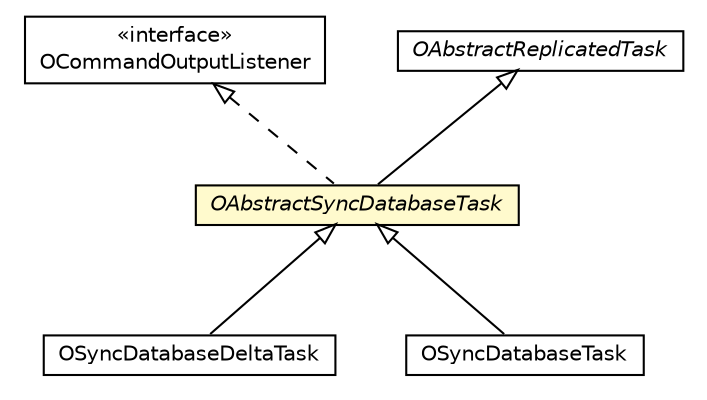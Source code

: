 #!/usr/local/bin/dot
#
# Class diagram 
# Generated by UMLGraph version R5_6-24-gf6e263 (http://www.umlgraph.org/)
#

digraph G {
	edge [fontname="Helvetica",fontsize=10,labelfontname="Helvetica",labelfontsize=10];
	node [fontname="Helvetica",fontsize=10,shape=plaintext];
	nodesep=0.25;
	ranksep=0.5;
	// com.orientechnologies.orient.core.command.OCommandOutputListener
	c567491 [label=<<table title="com.orientechnologies.orient.core.command.OCommandOutputListener" border="0" cellborder="1" cellspacing="0" cellpadding="2" port="p" href="../../../../core/command/OCommandOutputListener.html">
		<tr><td><table border="0" cellspacing="0" cellpadding="1">
<tr><td align="center" balign="center"> &#171;interface&#187; </td></tr>
<tr><td align="center" balign="center"> OCommandOutputListener </td></tr>
		</table></td></tr>
		</table>>, URL="../../../../core/command/OCommandOutputListener.html", fontname="Helvetica", fontcolor="black", fontsize=10.0];
	// com.orientechnologies.orient.server.distributed.task.OAbstractReplicatedTask
	c568664 [label=<<table title="com.orientechnologies.orient.server.distributed.task.OAbstractReplicatedTask" border="0" cellborder="1" cellspacing="0" cellpadding="2" port="p" href="../../task/OAbstractReplicatedTask.html">
		<tr><td><table border="0" cellspacing="0" cellpadding="1">
<tr><td align="center" balign="center"><font face="Helvetica-Oblique"> OAbstractReplicatedTask </font></td></tr>
		</table></td></tr>
		</table>>, URL="../../task/OAbstractReplicatedTask.html", fontname="Helvetica", fontcolor="black", fontsize=10.0];
	// com.orientechnologies.orient.server.distributed.impl.task.OAbstractSyncDatabaseTask
	c568909 [label=<<table title="com.orientechnologies.orient.server.distributed.impl.task.OAbstractSyncDatabaseTask" border="0" cellborder="1" cellspacing="0" cellpadding="2" port="p" bgcolor="lemonChiffon" href="./OAbstractSyncDatabaseTask.html">
		<tr><td><table border="0" cellspacing="0" cellpadding="1">
<tr><td align="center" balign="center"><font face="Helvetica-Oblique"> OAbstractSyncDatabaseTask </font></td></tr>
		</table></td></tr>
		</table>>, URL="./OAbstractSyncDatabaseTask.html", fontname="Helvetica", fontcolor="black", fontsize=10.0];
	// com.orientechnologies.orient.server.distributed.impl.task.OSyncDatabaseDeltaTask
	c568911 [label=<<table title="com.orientechnologies.orient.server.distributed.impl.task.OSyncDatabaseDeltaTask" border="0" cellborder="1" cellspacing="0" cellpadding="2" port="p" href="./OSyncDatabaseDeltaTask.html">
		<tr><td><table border="0" cellspacing="0" cellpadding="1">
<tr><td align="center" balign="center"> OSyncDatabaseDeltaTask </td></tr>
		</table></td></tr>
		</table>>, URL="./OSyncDatabaseDeltaTask.html", fontname="Helvetica", fontcolor="black", fontsize=10.0];
	// com.orientechnologies.orient.server.distributed.impl.task.OSyncDatabaseTask
	c568936 [label=<<table title="com.orientechnologies.orient.server.distributed.impl.task.OSyncDatabaseTask" border="0" cellborder="1" cellspacing="0" cellpadding="2" port="p" href="./OSyncDatabaseTask.html">
		<tr><td><table border="0" cellspacing="0" cellpadding="1">
<tr><td align="center" balign="center"> OSyncDatabaseTask </td></tr>
		</table></td></tr>
		</table>>, URL="./OSyncDatabaseTask.html", fontname="Helvetica", fontcolor="black", fontsize=10.0];
	//com.orientechnologies.orient.server.distributed.impl.task.OAbstractSyncDatabaseTask extends com.orientechnologies.orient.server.distributed.task.OAbstractReplicatedTask
	c568664:p -> c568909:p [dir=back,arrowtail=empty];
	//com.orientechnologies.orient.server.distributed.impl.task.OAbstractSyncDatabaseTask implements com.orientechnologies.orient.core.command.OCommandOutputListener
	c567491:p -> c568909:p [dir=back,arrowtail=empty,style=dashed];
	//com.orientechnologies.orient.server.distributed.impl.task.OSyncDatabaseDeltaTask extends com.orientechnologies.orient.server.distributed.impl.task.OAbstractSyncDatabaseTask
	c568909:p -> c568911:p [dir=back,arrowtail=empty];
	//com.orientechnologies.orient.server.distributed.impl.task.OSyncDatabaseTask extends com.orientechnologies.orient.server.distributed.impl.task.OAbstractSyncDatabaseTask
	c568909:p -> c568936:p [dir=back,arrowtail=empty];
}

